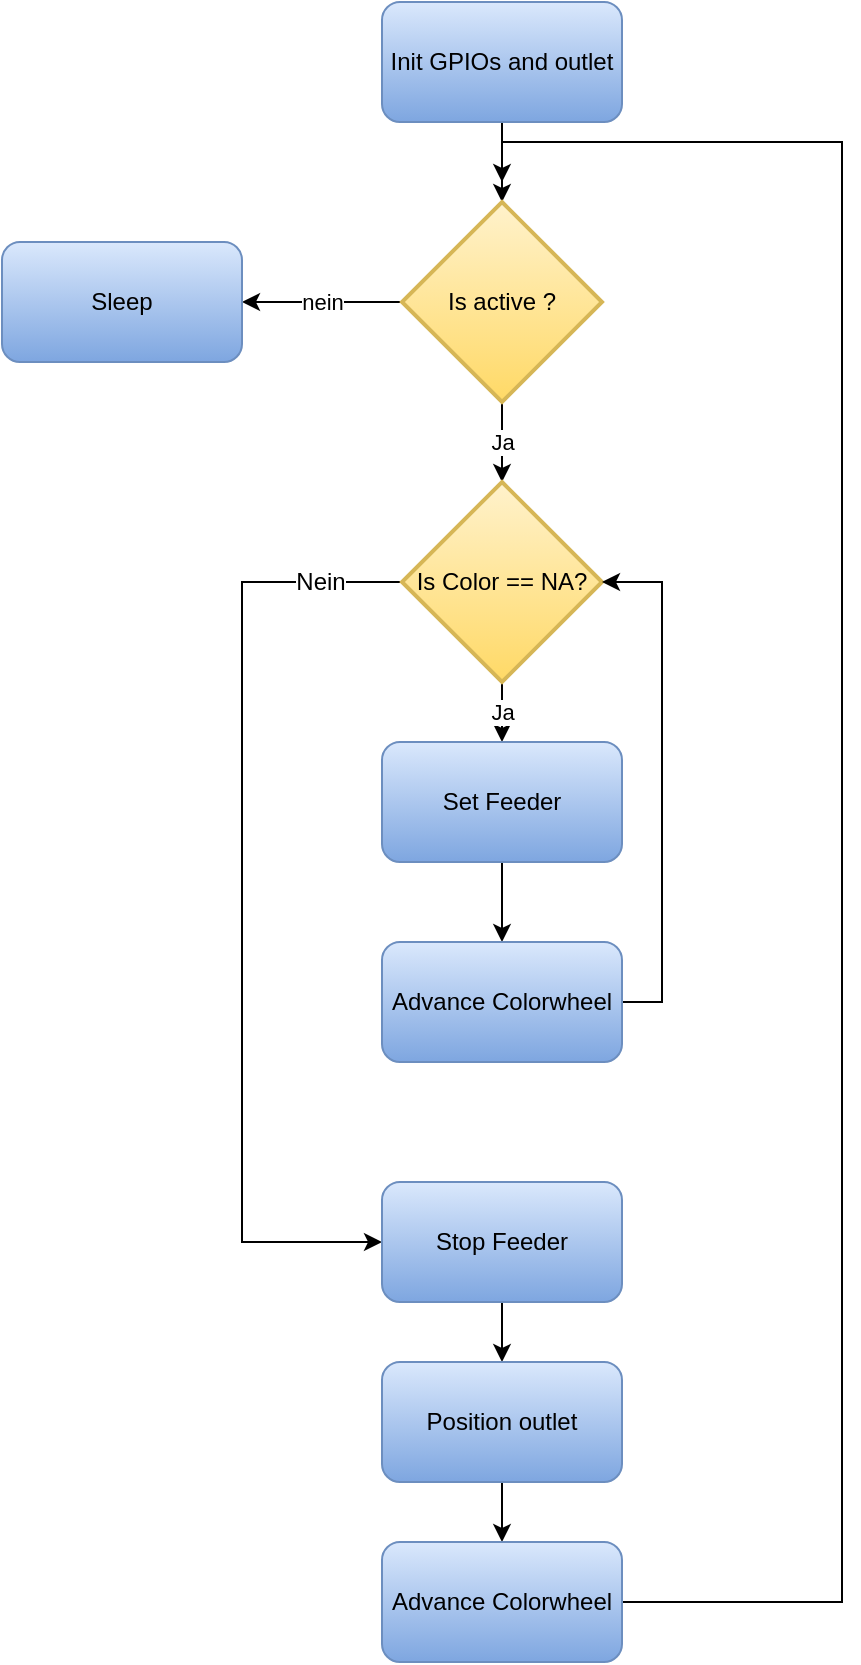 <mxfile version="12.7.2" type="device"><diagram id="k4cw5h_0fVER-fqyHs3r" name="Seite-1"><mxGraphModel dx="1051" dy="692" grid="1" gridSize="10" guides="1" tooltips="1" connect="1" arrows="1" fold="1" page="1" pageScale="1" pageWidth="827" pageHeight="1169" math="0" shadow="0"><root><mxCell id="0"/><mxCell id="1" parent="0"/><mxCell id="QmtwIU2RhGYwJ5u6nBhD-20" value="" style="edgeStyle=orthogonalEdgeStyle;rounded=0;orthogonalLoop=1;jettySize=auto;html=1;entryX=0.5;entryY=0;entryDx=0;entryDy=0;entryPerimeter=0;" edge="1" parent="1" source="QmtwIU2RhGYwJ5u6nBhD-1" target="QmtwIU2RhGYwJ5u6nBhD-2"><mxGeometry relative="1" as="geometry"><mxPoint x="320" y="150" as="targetPoint"/></mxGeometry></mxCell><mxCell id="QmtwIU2RhGYwJ5u6nBhD-1" value="Init GPIOs and outlet" style="rounded=1;whiteSpace=wrap;html=1;gradientColor=#7ea6e0;fillColor=#dae8fc;strokeColor=#6c8ebf;" vertex="1" parent="1"><mxGeometry x="260" y="40" width="120" height="60" as="geometry"/></mxCell><mxCell id="QmtwIU2RhGYwJ5u6nBhD-18" value="Ja" style="edgeStyle=orthogonalEdgeStyle;rounded=0;orthogonalLoop=1;jettySize=auto;html=1;" edge="1" parent="1" source="QmtwIU2RhGYwJ5u6nBhD-2" target="QmtwIU2RhGYwJ5u6nBhD-4"><mxGeometry relative="1" as="geometry"/></mxCell><mxCell id="QmtwIU2RhGYwJ5u6nBhD-24" value="nein" style="edgeStyle=orthogonalEdgeStyle;rounded=0;orthogonalLoop=1;jettySize=auto;html=1;" edge="1" parent="1" source="QmtwIU2RhGYwJ5u6nBhD-2"><mxGeometry relative="1" as="geometry"><mxPoint x="190" y="190" as="targetPoint"/></mxGeometry></mxCell><mxCell id="QmtwIU2RhGYwJ5u6nBhD-2" value="Is active ?" style="strokeWidth=2;html=1;shape=mxgraph.flowchart.decision;whiteSpace=wrap;gradientColor=#ffd966;fillColor=#fff2cc;strokeColor=#d6b656;" vertex="1" parent="1"><mxGeometry x="270" y="140" width="100" height="100" as="geometry"/></mxCell><mxCell id="QmtwIU2RhGYwJ5u6nBhD-9" value="Ja" style="edgeStyle=orthogonalEdgeStyle;rounded=0;orthogonalLoop=1;jettySize=auto;html=1;" edge="1" parent="1" source="QmtwIU2RhGYwJ5u6nBhD-4" target="QmtwIU2RhGYwJ5u6nBhD-5"><mxGeometry relative="1" as="geometry"/></mxCell><mxCell id="QmtwIU2RhGYwJ5u6nBhD-14" value="" style="edgeStyle=orthogonalEdgeStyle;rounded=0;orthogonalLoop=1;jettySize=auto;html=1;entryX=0;entryY=0.5;entryDx=0;entryDy=0;" edge="1" parent="1" source="QmtwIU2RhGYwJ5u6nBhD-4" target="QmtwIU2RhGYwJ5u6nBhD-10"><mxGeometry relative="1" as="geometry"><mxPoint x="250" y="670" as="targetPoint"/><Array as="points"><mxPoint x="190" y="330"/><mxPoint x="190" y="660"/></Array></mxGeometry></mxCell><mxCell id="QmtwIU2RhGYwJ5u6nBhD-19" value="Nein" style="text;html=1;align=center;verticalAlign=middle;resizable=0;points=[];labelBackgroundColor=#ffffff;" vertex="1" connectable="0" parent="QmtwIU2RhGYwJ5u6nBhD-14"><mxGeometry x="-0.828" relative="1" as="geometry"><mxPoint as="offset"/></mxGeometry></mxCell><mxCell id="QmtwIU2RhGYwJ5u6nBhD-4" value="Is Color == NA?" style="strokeWidth=2;html=1;shape=mxgraph.flowchart.decision;whiteSpace=wrap;gradientColor=#ffd966;fillColor=#fff2cc;strokeColor=#d6b656;" vertex="1" parent="1"><mxGeometry x="270" y="280" width="100" height="100" as="geometry"/></mxCell><mxCell id="QmtwIU2RhGYwJ5u6nBhD-15" value="" style="edgeStyle=orthogonalEdgeStyle;rounded=0;orthogonalLoop=1;jettySize=auto;html=1;" edge="1" parent="1" source="QmtwIU2RhGYwJ5u6nBhD-5" target="QmtwIU2RhGYwJ5u6nBhD-6"><mxGeometry relative="1" as="geometry"/></mxCell><mxCell id="QmtwIU2RhGYwJ5u6nBhD-5" value="Set Feeder" style="rounded=1;whiteSpace=wrap;html=1;gradientColor=#7ea6e0;fillColor=#dae8fc;strokeColor=#6c8ebf;" vertex="1" parent="1"><mxGeometry x="260" y="410" width="120" height="60" as="geometry"/></mxCell><mxCell id="QmtwIU2RhGYwJ5u6nBhD-8" value="" style="edgeStyle=orthogonalEdgeStyle;rounded=0;orthogonalLoop=1;jettySize=auto;html=1;entryX=1;entryY=0.5;entryDx=0;entryDy=0;entryPerimeter=0;" edge="1" parent="1" source="QmtwIU2RhGYwJ5u6nBhD-6" target="QmtwIU2RhGYwJ5u6nBhD-4"><mxGeometry relative="1" as="geometry"><mxPoint x="380" y="330" as="targetPoint"/><Array as="points"><mxPoint x="400" y="540"/><mxPoint x="400" y="330"/></Array></mxGeometry></mxCell><mxCell id="QmtwIU2RhGYwJ5u6nBhD-6" value="Advance Colorwheel" style="rounded=1;whiteSpace=wrap;html=1;gradientColor=#7ea6e0;fillColor=#dae8fc;strokeColor=#6c8ebf;" vertex="1" parent="1"><mxGeometry x="260" y="510" width="120" height="60" as="geometry"/></mxCell><mxCell id="QmtwIU2RhGYwJ5u6nBhD-16" value="" style="edgeStyle=orthogonalEdgeStyle;rounded=0;orthogonalLoop=1;jettySize=auto;html=1;" edge="1" parent="1" source="QmtwIU2RhGYwJ5u6nBhD-10" target="QmtwIU2RhGYwJ5u6nBhD-11"><mxGeometry relative="1" as="geometry"/></mxCell><mxCell id="QmtwIU2RhGYwJ5u6nBhD-10" value="Stop Feeder" style="rounded=1;whiteSpace=wrap;html=1;gradientColor=#7ea6e0;fillColor=#dae8fc;strokeColor=#6c8ebf;" vertex="1" parent="1"><mxGeometry x="260" y="630" width="120" height="60" as="geometry"/></mxCell><mxCell id="QmtwIU2RhGYwJ5u6nBhD-17" value="" style="edgeStyle=orthogonalEdgeStyle;rounded=0;orthogonalLoop=1;jettySize=auto;html=1;" edge="1" parent="1" source="QmtwIU2RhGYwJ5u6nBhD-11" target="QmtwIU2RhGYwJ5u6nBhD-12"><mxGeometry relative="1" as="geometry"/></mxCell><mxCell id="QmtwIU2RhGYwJ5u6nBhD-11" value="Position outlet" style="rounded=1;whiteSpace=wrap;html=1;gradientColor=#7ea6e0;fillColor=#dae8fc;strokeColor=#6c8ebf;" vertex="1" parent="1"><mxGeometry x="260" y="720" width="120" height="60" as="geometry"/></mxCell><mxCell id="QmtwIU2RhGYwJ5u6nBhD-22" value="" style="edgeStyle=orthogonalEdgeStyle;rounded=0;orthogonalLoop=1;jettySize=auto;html=1;exitX=1;exitY=0.5;exitDx=0;exitDy=0;" edge="1" parent="1" source="QmtwIU2RhGYwJ5u6nBhD-12"><mxGeometry relative="1" as="geometry"><mxPoint x="320" y="130" as="targetPoint"/><Array as="points"><mxPoint x="490" y="840"/><mxPoint x="490" y="110"/><mxPoint x="320" y="110"/></Array></mxGeometry></mxCell><mxCell id="QmtwIU2RhGYwJ5u6nBhD-12" value="Advance Colorwheel" style="rounded=1;whiteSpace=wrap;html=1;gradientColor=#7ea6e0;fillColor=#dae8fc;strokeColor=#6c8ebf;" vertex="1" parent="1"><mxGeometry x="260" y="810" width="120" height="60" as="geometry"/></mxCell><mxCell id="QmtwIU2RhGYwJ5u6nBhD-25" value="Sleep" style="rounded=1;whiteSpace=wrap;html=1;gradientColor=#7ea6e0;fillColor=#dae8fc;strokeColor=#6c8ebf;" vertex="1" parent="1"><mxGeometry x="70" y="160" width="120" height="60" as="geometry"/></mxCell></root></mxGraphModel></diagram></mxfile>